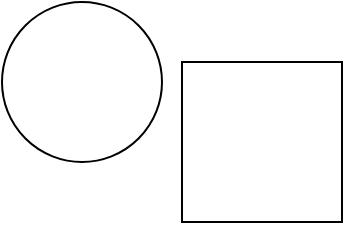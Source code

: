 <mxfile version="20.8.14" type="github">
  <diagram name="Page-1" id="Z3z7p4MqA-AqoxccG2ZY">
    <mxGraphModel dx="607" dy="360" grid="1" gridSize="10" guides="1" tooltips="1" connect="1" arrows="1" fold="1" page="1" pageScale="1" pageWidth="850" pageHeight="1100" math="0" shadow="0">
      <root>
        <mxCell id="0" />
        <mxCell id="1" parent="0" />
        <mxCell id="-1tr2zquHDcWB9q0-CAF-1" value="" style="ellipse;whiteSpace=wrap;html=1;aspect=fixed;" vertex="1" parent="1">
          <mxGeometry x="270" y="140" width="80" height="80" as="geometry" />
        </mxCell>
        <mxCell id="-1tr2zquHDcWB9q0-CAF-2" value="" style="whiteSpace=wrap;html=1;aspect=fixed;" vertex="1" parent="1">
          <mxGeometry x="360" y="170" width="80" height="80" as="geometry" />
        </mxCell>
      </root>
    </mxGraphModel>
  </diagram>
</mxfile>
